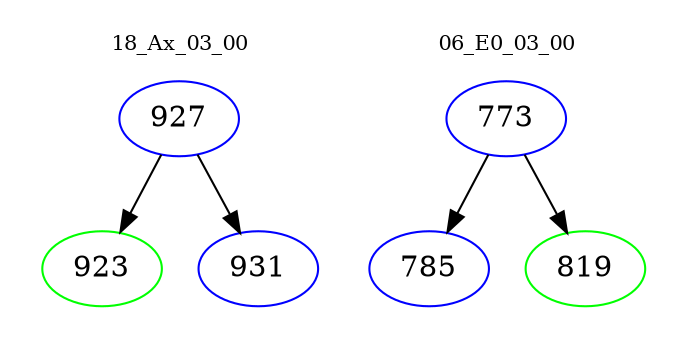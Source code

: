 digraph{
subgraph cluster_0 {
color = white
label = "18_Ax_03_00";
fontsize=10;
T0_927 [label="927", color="blue"]
T0_927 -> T0_923 [color="black"]
T0_923 [label="923", color="green"]
T0_927 -> T0_931 [color="black"]
T0_931 [label="931", color="blue"]
}
subgraph cluster_1 {
color = white
label = "06_E0_03_00";
fontsize=10;
T1_773 [label="773", color="blue"]
T1_773 -> T1_785 [color="black"]
T1_785 [label="785", color="blue"]
T1_773 -> T1_819 [color="black"]
T1_819 [label="819", color="green"]
}
}
